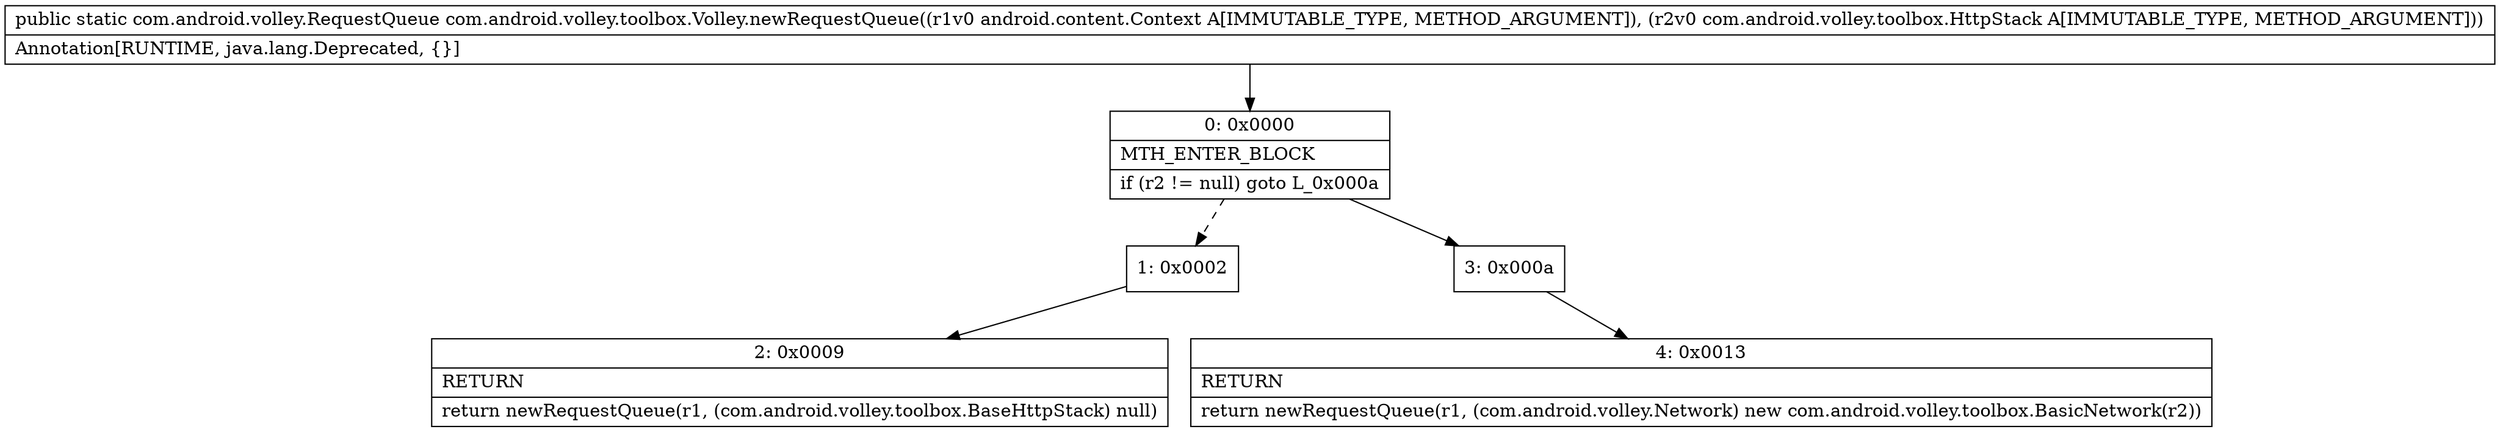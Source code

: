 digraph "CFG forcom.android.volley.toolbox.Volley.newRequestQueue(Landroid\/content\/Context;Lcom\/android\/volley\/toolbox\/HttpStack;)Lcom\/android\/volley\/RequestQueue;" {
Node_0 [shape=record,label="{0\:\ 0x0000|MTH_ENTER_BLOCK\l|if (r2 != null) goto L_0x000a\l}"];
Node_1 [shape=record,label="{1\:\ 0x0002}"];
Node_2 [shape=record,label="{2\:\ 0x0009|RETURN\l|return newRequestQueue(r1, (com.android.volley.toolbox.BaseHttpStack) null)\l}"];
Node_3 [shape=record,label="{3\:\ 0x000a}"];
Node_4 [shape=record,label="{4\:\ 0x0013|RETURN\l|return newRequestQueue(r1, (com.android.volley.Network) new com.android.volley.toolbox.BasicNetwork(r2))\l}"];
MethodNode[shape=record,label="{public static com.android.volley.RequestQueue com.android.volley.toolbox.Volley.newRequestQueue((r1v0 android.content.Context A[IMMUTABLE_TYPE, METHOD_ARGUMENT]), (r2v0 com.android.volley.toolbox.HttpStack A[IMMUTABLE_TYPE, METHOD_ARGUMENT]))  | Annotation[RUNTIME, java.lang.Deprecated, \{\}]\l}"];
MethodNode -> Node_0;
Node_0 -> Node_1[style=dashed];
Node_0 -> Node_3;
Node_1 -> Node_2;
Node_3 -> Node_4;
}

